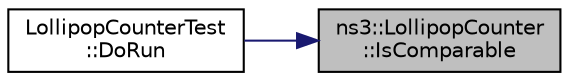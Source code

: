 digraph "ns3::LollipopCounter::IsComparable"
{
 // LATEX_PDF_SIZE
  edge [fontname="Helvetica",fontsize="10",labelfontname="Helvetica",labelfontsize="10"];
  node [fontname="Helvetica",fontsize="10",shape=record];
  rankdir="RL";
  Node1 [label="ns3::LollipopCounter\l::IsComparable",height=0.2,width=0.4,color="black", fillcolor="grey75", style="filled", fontcolor="black",tooltip="Checks if two counters are comparable (i.e., not desynchronized)."];
  Node1 -> Node2 [dir="back",color="midnightblue",fontsize="10",style="solid",fontname="Helvetica"];
  Node2 [label="LollipopCounterTest\l::DoRun",height=0.2,width=0.4,color="black", fillcolor="white", style="filled",URL="$class_lollipop_counter_test.html#a9bf60fb49f92c490b1217adc1574f85c",tooltip="Implementation to actually run this TestCase."];
}
